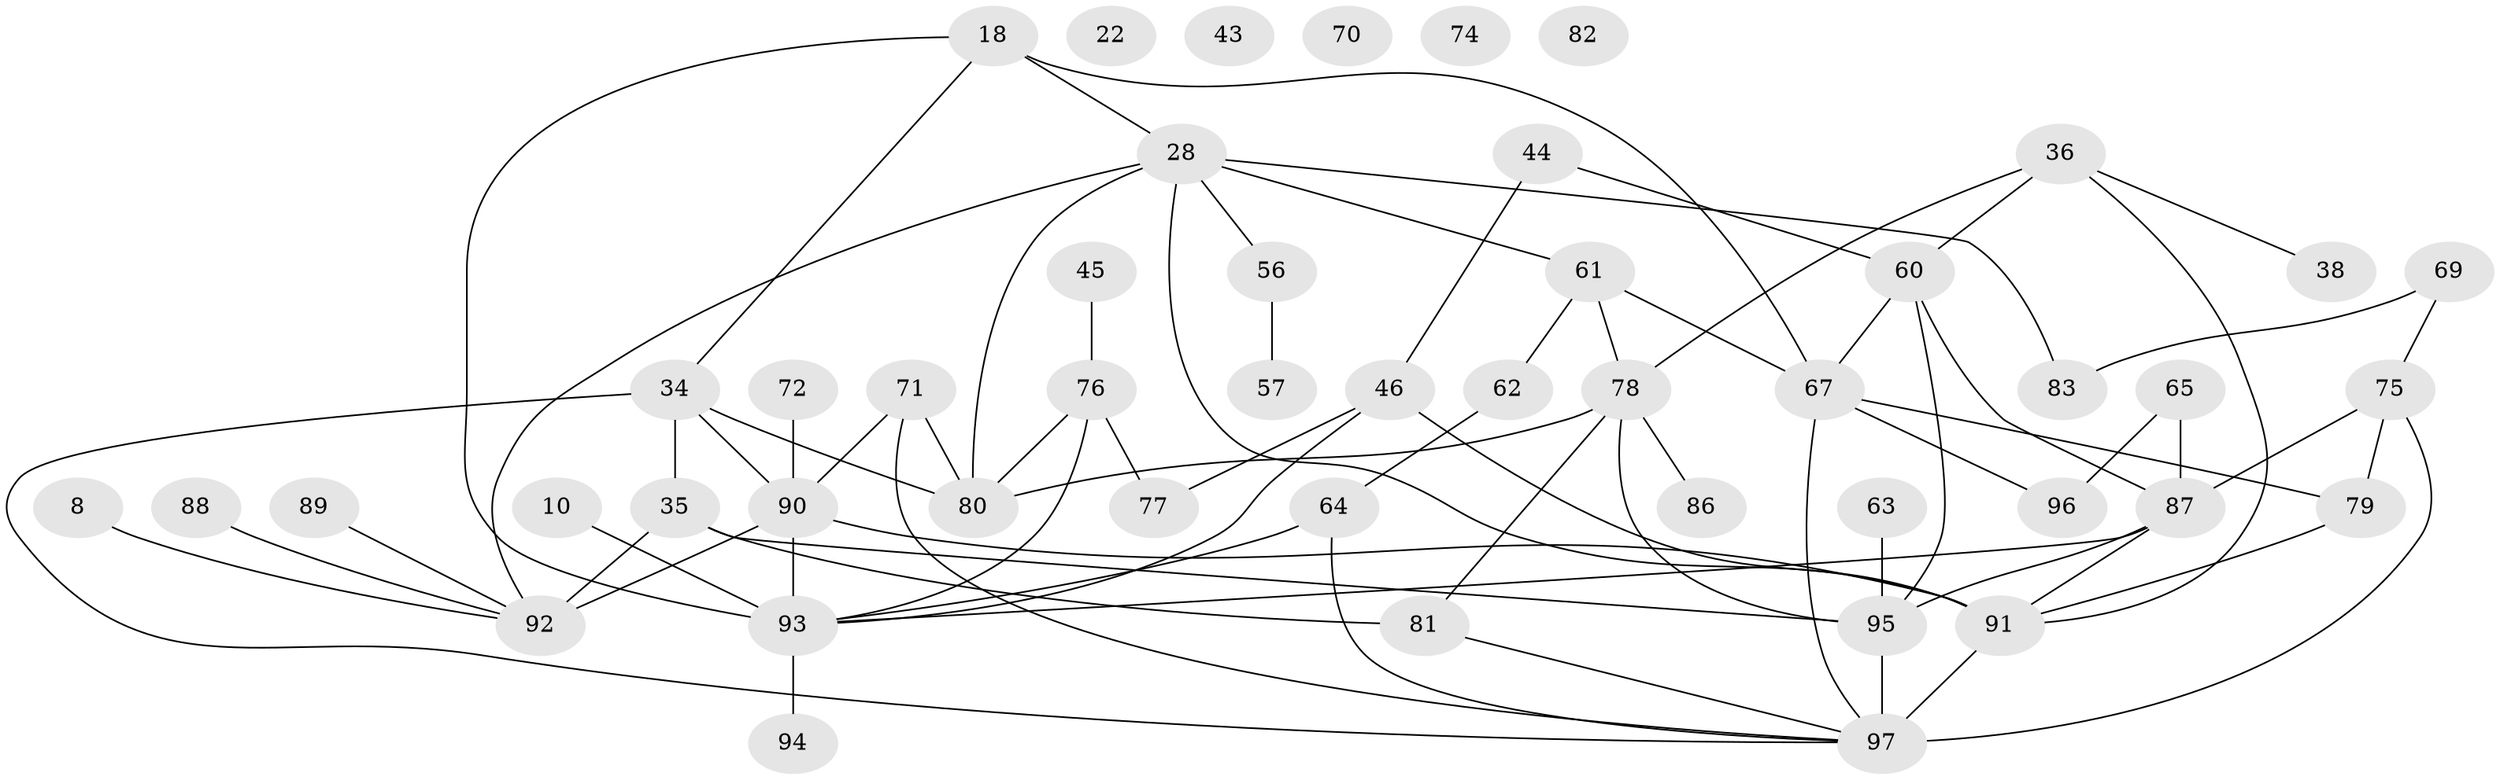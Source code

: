 // original degree distribution, {3: 0.2268041237113402, 2: 0.1958762886597938, 4: 0.21649484536082475, 1: 0.16494845360824742, 5: 0.08247422680412371, 7: 0.020618556701030927, 6: 0.041237113402061855, 0: 0.041237113402061855, 8: 0.010309278350515464}
// Generated by graph-tools (version 1.1) at 2025/43/03/04/25 21:43:08]
// undirected, 48 vertices, 74 edges
graph export_dot {
graph [start="1"]
  node [color=gray90,style=filled];
  8;
  10;
  18;
  22 [super="+6"];
  28 [super="+17"];
  34;
  35 [super="+27"];
  36;
  38;
  43;
  44;
  45;
  46 [super="+30"];
  56;
  57;
  60;
  61;
  62 [super="+51"];
  63;
  64 [super="+42+53"];
  65;
  67 [super="+55"];
  69;
  70;
  71;
  72;
  74;
  75 [super="+47"];
  76 [super="+14"];
  77;
  78 [super="+20+19+73"];
  79;
  80 [super="+54"];
  81;
  82;
  83;
  86;
  87 [super="+41+59"];
  88;
  89;
  90 [super="+16+25"];
  91 [super="+58+85"];
  92 [super="+84"];
  93 [super="+37+23+68"];
  94;
  95 [super="+66+39"];
  96;
  97 [super="+49"];
  8 -- 92;
  10 -- 93;
  18 -- 34;
  18 -- 28;
  18 -- 93;
  18 -- 67;
  28 -- 56;
  28 -- 83;
  28 -- 80 [weight=2];
  28 -- 91;
  28 -- 61 [weight=2];
  28 -- 92;
  34 -- 35 [weight=2];
  34 -- 80;
  34 -- 90;
  34 -- 97;
  35 -- 81 [weight=2];
  35 -- 92 [weight=2];
  35 -- 95;
  36 -- 38;
  36 -- 60;
  36 -- 78;
  36 -- 91;
  44 -- 46;
  44 -- 60;
  45 -- 76 [weight=2];
  46 -- 77;
  46 -- 93;
  46 -- 91;
  56 -- 57;
  60 -- 67 [weight=2];
  60 -- 87 [weight=2];
  60 -- 95;
  61 -- 78 [weight=2];
  61 -- 67;
  61 -- 62;
  62 -- 64;
  63 -- 95;
  64 -- 93 [weight=2];
  64 -- 97 [weight=2];
  65 -- 87;
  65 -- 96;
  67 -- 79;
  67 -- 96;
  67 -- 97;
  69 -- 75;
  69 -- 83;
  71 -- 97;
  71 -- 90;
  71 -- 80;
  72 -- 90;
  75 -- 79;
  75 -- 87 [weight=2];
  75 -- 97 [weight=2];
  76 -- 77 [weight=2];
  76 -- 80;
  76 -- 93;
  78 -- 86;
  78 -- 80 [weight=2];
  78 -- 81;
  78 -- 95;
  79 -- 91;
  81 -- 97;
  87 -- 93;
  87 -- 95 [weight=2];
  87 -- 91 [weight=2];
  88 -- 92;
  89 -- 92;
  90 -- 93 [weight=2];
  90 -- 92 [weight=2];
  90 -- 91;
  91 -- 97 [weight=2];
  93 -- 94;
  95 -- 97 [weight=3];
}
